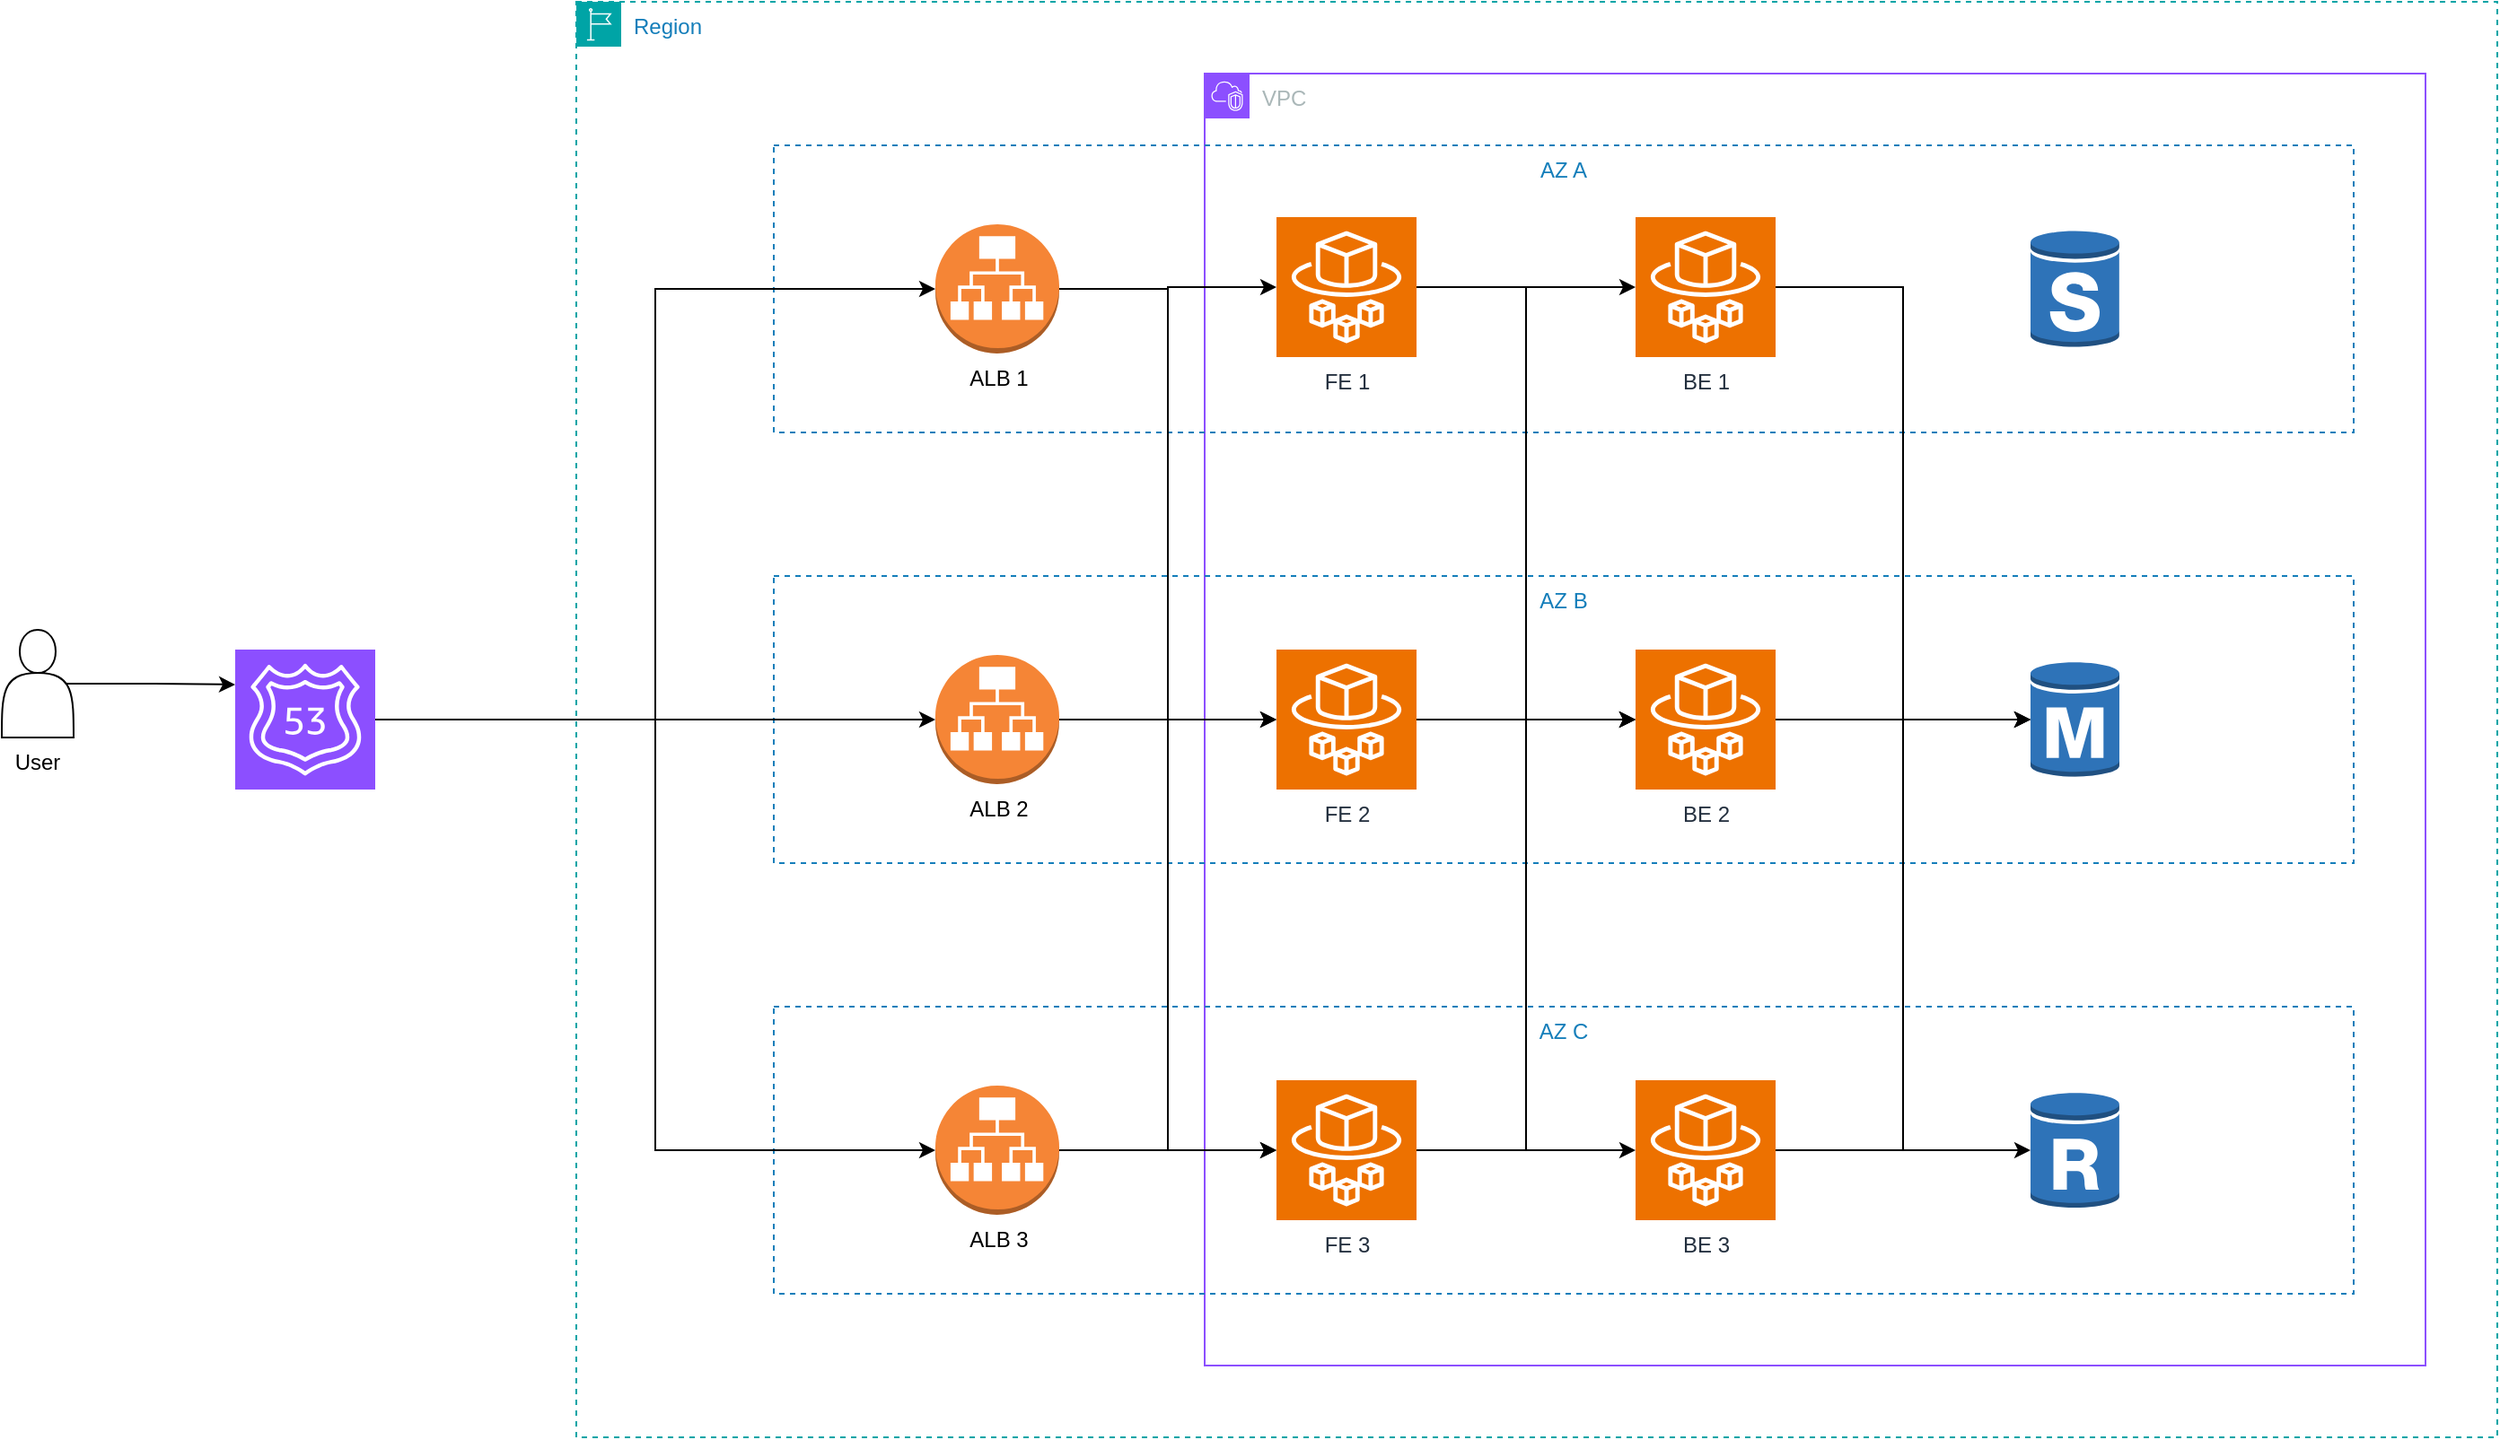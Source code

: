 <mxfile version="26.2.14">
  <diagram id="Ht1M8jgEwFfnCIfOTk4-" name="Page-1">
    <mxGraphModel dx="1566" dy="1008" grid="1" gridSize="10" guides="1" tooltips="1" connect="1" arrows="1" fold="1" page="1" pageScale="1" pageWidth="1169" pageHeight="827" math="0" shadow="0">
      <root>
        <mxCell id="0" />
        <mxCell id="1" parent="0" />
        <mxCell id="lAUZnwLg1dEyD_h4AX2I-5" value="Region" style="points=[[0,0],[0.25,0],[0.5,0],[0.75,0],[1,0],[1,0.25],[1,0.5],[1,0.75],[1,1],[0.75,1],[0.5,1],[0.25,1],[0,1],[0,0.75],[0,0.5],[0,0.25]];outlineConnect=0;gradientColor=none;html=1;whiteSpace=wrap;fontSize=12;fontStyle=0;container=1;pointerEvents=0;collapsible=0;recursiveResize=0;shape=mxgraph.aws4.group;grIcon=mxgraph.aws4.group_region;strokeColor=#00A4A6;fillColor=none;verticalAlign=top;align=left;spacingLeft=30;fontColor=#147EBA;dashed=1;" vertex="1" parent="1">
          <mxGeometry x="410" y="40" width="1070" height="800" as="geometry" />
        </mxCell>
        <mxCell id="lAUZnwLg1dEyD_h4AX2I-1" value="VPC" style="points=[[0,0],[0.25,0],[0.5,0],[0.75,0],[1,0],[1,0.25],[1,0.5],[1,0.75],[1,1],[0.75,1],[0.5,1],[0.25,1],[0,1],[0,0.75],[0,0.5],[0,0.25]];outlineConnect=0;gradientColor=none;html=1;whiteSpace=wrap;fontSize=12;fontStyle=0;container=1;pointerEvents=0;collapsible=0;recursiveResize=0;shape=mxgraph.aws4.group;grIcon=mxgraph.aws4.group_vpc2;strokeColor=#8C4FFF;fillColor=none;verticalAlign=top;align=left;spacingLeft=30;fontColor=#AAB7B8;dashed=0;" vertex="1" parent="lAUZnwLg1dEyD_h4AX2I-5">
          <mxGeometry x="350" y="40" width="680" height="720" as="geometry" />
        </mxCell>
        <mxCell id="lAUZnwLg1dEyD_h4AX2I-12" value="AZ B" style="fillColor=none;strokeColor=#147EBA;dashed=1;verticalAlign=top;fontStyle=0;fontColor=#147EBA;whiteSpace=wrap;html=1;" vertex="1" parent="lAUZnwLg1dEyD_h4AX2I-1">
          <mxGeometry x="-240" y="280" width="880" height="160" as="geometry" />
        </mxCell>
        <mxCell id="lAUZnwLg1dEyD_h4AX2I-47" style="edgeStyle=orthogonalEdgeStyle;rounded=0;orthogonalLoop=1;jettySize=auto;html=1;exitX=1;exitY=0.5;exitDx=0;exitDy=0;exitPerimeter=0;" edge="1" parent="lAUZnwLg1dEyD_h4AX2I-1" source="lAUZnwLg1dEyD_h4AX2I-13" target="lAUZnwLg1dEyD_h4AX2I-14">
          <mxGeometry relative="1" as="geometry" />
        </mxCell>
        <mxCell id="lAUZnwLg1dEyD_h4AX2I-13" value="FE 2" style="sketch=0;points=[[0,0,0],[0.25,0,0],[0.5,0,0],[0.75,0,0],[1,0,0],[0,1,0],[0.25,1,0],[0.5,1,0],[0.75,1,0],[1,1,0],[0,0.25,0],[0,0.5,0],[0,0.75,0],[1,0.25,0],[1,0.5,0],[1,0.75,0]];outlineConnect=0;fontColor=#232F3E;fillColor=#ED7100;strokeColor=#ffffff;dashed=0;verticalLabelPosition=bottom;verticalAlign=top;align=center;html=1;fontSize=12;fontStyle=0;aspect=fixed;shape=mxgraph.aws4.resourceIcon;resIcon=mxgraph.aws4.fargate;" vertex="1" parent="lAUZnwLg1dEyD_h4AX2I-1">
          <mxGeometry x="40" y="321" width="78" height="78" as="geometry" />
        </mxCell>
        <mxCell id="lAUZnwLg1dEyD_h4AX2I-14" value="BE 2" style="sketch=0;points=[[0,0,0],[0.25,0,0],[0.5,0,0],[0.75,0,0],[1,0,0],[0,1,0],[0.25,1,0],[0.5,1,0],[0.75,1,0],[1,1,0],[0,0.25,0],[0,0.5,0],[0,0.75,0],[1,0.25,0],[1,0.5,0],[1,0.75,0]];outlineConnect=0;fontColor=#232F3E;fillColor=#ED7100;strokeColor=#ffffff;dashed=0;verticalLabelPosition=bottom;verticalAlign=top;align=center;html=1;fontSize=12;fontStyle=0;aspect=fixed;shape=mxgraph.aws4.resourceIcon;resIcon=mxgraph.aws4.fargate;" vertex="1" parent="lAUZnwLg1dEyD_h4AX2I-1">
          <mxGeometry x="240" y="321" width="78" height="78" as="geometry" />
        </mxCell>
        <mxCell id="lAUZnwLg1dEyD_h4AX2I-17" value="AZ C" style="fillColor=none;strokeColor=#147EBA;dashed=1;verticalAlign=top;fontStyle=0;fontColor=#147EBA;whiteSpace=wrap;html=1;" vertex="1" parent="lAUZnwLg1dEyD_h4AX2I-1">
          <mxGeometry x="-240" y="520" width="880" height="160" as="geometry" />
        </mxCell>
        <mxCell id="lAUZnwLg1dEyD_h4AX2I-48" style="edgeStyle=orthogonalEdgeStyle;rounded=0;orthogonalLoop=1;jettySize=auto;html=1;exitX=1;exitY=0.5;exitDx=0;exitDy=0;exitPerimeter=0;" edge="1" parent="lAUZnwLg1dEyD_h4AX2I-1" source="lAUZnwLg1dEyD_h4AX2I-18" target="lAUZnwLg1dEyD_h4AX2I-19">
          <mxGeometry relative="1" as="geometry" />
        </mxCell>
        <mxCell id="lAUZnwLg1dEyD_h4AX2I-51" style="edgeStyle=orthogonalEdgeStyle;rounded=0;orthogonalLoop=1;jettySize=auto;html=1;exitX=1;exitY=0.5;exitDx=0;exitDy=0;exitPerimeter=0;entryX=0;entryY=0.5;entryDx=0;entryDy=0;entryPerimeter=0;" edge="1" parent="lAUZnwLg1dEyD_h4AX2I-1" source="lAUZnwLg1dEyD_h4AX2I-18" target="lAUZnwLg1dEyD_h4AX2I-14">
          <mxGeometry relative="1" as="geometry" />
        </mxCell>
        <mxCell id="lAUZnwLg1dEyD_h4AX2I-18" value="FE 3" style="sketch=0;points=[[0,0,0],[0.25,0,0],[0.5,0,0],[0.75,0,0],[1,0,0],[0,1,0],[0.25,1,0],[0.5,1,0],[0.75,1,0],[1,1,0],[0,0.25,0],[0,0.5,0],[0,0.75,0],[1,0.25,0],[1,0.5,0],[1,0.75,0]];outlineConnect=0;fontColor=#232F3E;fillColor=#ED7100;strokeColor=#ffffff;dashed=0;verticalLabelPosition=bottom;verticalAlign=top;align=center;html=1;fontSize=12;fontStyle=0;aspect=fixed;shape=mxgraph.aws4.resourceIcon;resIcon=mxgraph.aws4.fargate;" vertex="1" parent="lAUZnwLg1dEyD_h4AX2I-1">
          <mxGeometry x="40" y="561" width="78" height="78" as="geometry" />
        </mxCell>
        <mxCell id="lAUZnwLg1dEyD_h4AX2I-19" value="BE 3" style="sketch=0;points=[[0,0,0],[0.25,0,0],[0.5,0,0],[0.75,0,0],[1,0,0],[0,1,0],[0.25,1,0],[0.5,1,0],[0.75,1,0],[1,1,0],[0,0.25,0],[0,0.5,0],[0,0.75,0],[1,0.25,0],[1,0.5,0],[1,0.75,0]];outlineConnect=0;fontColor=#232F3E;fillColor=#ED7100;strokeColor=#ffffff;dashed=0;verticalLabelPosition=bottom;verticalAlign=top;align=center;html=1;fontSize=12;fontStyle=0;aspect=fixed;shape=mxgraph.aws4.resourceIcon;resIcon=mxgraph.aws4.fargate;" vertex="1" parent="lAUZnwLg1dEyD_h4AX2I-1">
          <mxGeometry x="240" y="561" width="78" height="78" as="geometry" />
        </mxCell>
        <mxCell id="lAUZnwLg1dEyD_h4AX2I-6" value="AZ A" style="fillColor=none;strokeColor=#147EBA;dashed=1;verticalAlign=top;fontStyle=0;fontColor=#147EBA;whiteSpace=wrap;html=1;" vertex="1" parent="lAUZnwLg1dEyD_h4AX2I-1">
          <mxGeometry x="-240" y="40" width="880" height="160" as="geometry" />
        </mxCell>
        <mxCell id="lAUZnwLg1dEyD_h4AX2I-46" style="edgeStyle=orthogonalEdgeStyle;rounded=0;orthogonalLoop=1;jettySize=auto;html=1;exitX=1;exitY=0.5;exitDx=0;exitDy=0;exitPerimeter=0;" edge="1" parent="lAUZnwLg1dEyD_h4AX2I-1" source="lAUZnwLg1dEyD_h4AX2I-7" target="lAUZnwLg1dEyD_h4AX2I-8">
          <mxGeometry relative="1" as="geometry" />
        </mxCell>
        <mxCell id="lAUZnwLg1dEyD_h4AX2I-7" value="FE&amp;nbsp;&lt;span style=&quot;background-color: transparent; color: light-dark(rgb(35, 47, 62), rgb(189, 199, 212));&quot;&gt;1&lt;/span&gt;" style="sketch=0;points=[[0,0,0],[0.25,0,0],[0.5,0,0],[0.75,0,0],[1,0,0],[0,1,0],[0.25,1,0],[0.5,1,0],[0.75,1,0],[1,1,0],[0,0.25,0],[0,0.5,0],[0,0.75,0],[1,0.25,0],[1,0.5,0],[1,0.75,0]];outlineConnect=0;fontColor=#232F3E;fillColor=#ED7100;strokeColor=#ffffff;dashed=0;verticalLabelPosition=bottom;verticalAlign=top;align=center;html=1;fontSize=12;fontStyle=0;aspect=fixed;shape=mxgraph.aws4.resourceIcon;resIcon=mxgraph.aws4.fargate;" vertex="1" parent="lAUZnwLg1dEyD_h4AX2I-1">
          <mxGeometry x="40" y="80" width="78" height="78" as="geometry" />
        </mxCell>
        <mxCell id="lAUZnwLg1dEyD_h4AX2I-8" value="BE 1" style="sketch=0;points=[[0,0,0],[0.25,0,0],[0.5,0,0],[0.75,0,0],[1,0,0],[0,1,0],[0.25,1,0],[0.5,1,0],[0.75,1,0],[1,1,0],[0,0.25,0],[0,0.5,0],[0,0.75,0],[1,0.25,0],[1,0.5,0],[1,0.75,0]];outlineConnect=0;fontColor=#232F3E;fillColor=#ED7100;strokeColor=#ffffff;dashed=0;verticalLabelPosition=bottom;verticalAlign=top;align=center;html=1;fontSize=12;fontStyle=0;aspect=fixed;shape=mxgraph.aws4.resourceIcon;resIcon=mxgraph.aws4.fargate;" vertex="1" parent="lAUZnwLg1dEyD_h4AX2I-1">
          <mxGeometry x="240" y="80" width="78" height="78" as="geometry" />
        </mxCell>
        <mxCell id="lAUZnwLg1dEyD_h4AX2I-11" value="" style="outlineConnect=0;dashed=0;verticalLabelPosition=bottom;verticalAlign=top;align=center;html=1;shape=mxgraph.aws3.rds_db_instance;fillColor=#2E73B8;gradientColor=none;" vertex="1" parent="lAUZnwLg1dEyD_h4AX2I-1">
          <mxGeometry x="460" y="327" width="49.5" height="66" as="geometry" />
        </mxCell>
        <mxCell id="lAUZnwLg1dEyD_h4AX2I-22" value="" style="outlineConnect=0;dashed=0;verticalLabelPosition=bottom;verticalAlign=top;align=center;html=1;shape=mxgraph.aws3.rds_db_instance_standby_multi_az;fillColor=#2E73B8;gradientColor=none;" vertex="1" parent="lAUZnwLg1dEyD_h4AX2I-1">
          <mxGeometry x="460" y="87" width="49.5" height="66" as="geometry" />
        </mxCell>
        <mxCell id="lAUZnwLg1dEyD_h4AX2I-27" value="" style="outlineConnect=0;dashed=0;verticalLabelPosition=bottom;verticalAlign=top;align=center;html=1;shape=mxgraph.aws3.rds_db_instance_read_replica;fillColor=#2E73B8;gradientColor=none;" vertex="1" parent="lAUZnwLg1dEyD_h4AX2I-1">
          <mxGeometry x="460" y="567" width="49.5" height="66" as="geometry" />
        </mxCell>
        <mxCell id="lAUZnwLg1dEyD_h4AX2I-50" style="edgeStyle=orthogonalEdgeStyle;rounded=0;orthogonalLoop=1;jettySize=auto;html=1;exitX=1;exitY=0.5;exitDx=0;exitDy=0;exitPerimeter=0;entryX=0;entryY=0.5;entryDx=0;entryDy=0;entryPerimeter=0;" edge="1" parent="lAUZnwLg1dEyD_h4AX2I-1" source="lAUZnwLg1dEyD_h4AX2I-7" target="lAUZnwLg1dEyD_h4AX2I-14">
          <mxGeometry relative="1" as="geometry" />
        </mxCell>
        <mxCell id="lAUZnwLg1dEyD_h4AX2I-53" style="edgeStyle=orthogonalEdgeStyle;rounded=0;orthogonalLoop=1;jettySize=auto;html=1;exitX=1;exitY=0.5;exitDx=0;exitDy=0;exitPerimeter=0;entryX=0;entryY=0.5;entryDx=0;entryDy=0;entryPerimeter=0;" edge="1" parent="lAUZnwLg1dEyD_h4AX2I-1" source="lAUZnwLg1dEyD_h4AX2I-14" target="lAUZnwLg1dEyD_h4AX2I-11">
          <mxGeometry relative="1" as="geometry" />
        </mxCell>
        <mxCell id="lAUZnwLg1dEyD_h4AX2I-55" style="edgeStyle=orthogonalEdgeStyle;rounded=0;orthogonalLoop=1;jettySize=auto;html=1;exitX=1;exitY=0.5;exitDx=0;exitDy=0;exitPerimeter=0;entryX=0;entryY=0.5;entryDx=0;entryDy=0;entryPerimeter=0;" edge="1" parent="lAUZnwLg1dEyD_h4AX2I-1" source="lAUZnwLg1dEyD_h4AX2I-8" target="lAUZnwLg1dEyD_h4AX2I-11">
          <mxGeometry relative="1" as="geometry" />
        </mxCell>
        <mxCell id="lAUZnwLg1dEyD_h4AX2I-56" style="edgeStyle=orthogonalEdgeStyle;rounded=0;orthogonalLoop=1;jettySize=auto;html=1;exitX=1;exitY=0.5;exitDx=0;exitDy=0;exitPerimeter=0;entryX=0;entryY=0.5;entryDx=0;entryDy=0;entryPerimeter=0;" edge="1" parent="lAUZnwLg1dEyD_h4AX2I-1" source="lAUZnwLg1dEyD_h4AX2I-19" target="lAUZnwLg1dEyD_h4AX2I-11">
          <mxGeometry relative="1" as="geometry" />
        </mxCell>
        <mxCell id="lAUZnwLg1dEyD_h4AX2I-58" style="edgeStyle=orthogonalEdgeStyle;rounded=0;orthogonalLoop=1;jettySize=auto;html=1;exitX=1;exitY=0.5;exitDx=0;exitDy=0;exitPerimeter=0;entryX=0;entryY=0.5;entryDx=0;entryDy=0;entryPerimeter=0;" edge="1" parent="lAUZnwLg1dEyD_h4AX2I-1" source="lAUZnwLg1dEyD_h4AX2I-19" target="lAUZnwLg1dEyD_h4AX2I-27">
          <mxGeometry relative="1" as="geometry" />
        </mxCell>
        <mxCell id="lAUZnwLg1dEyD_h4AX2I-24" value="User" style="shape=actor;whiteSpace=wrap;html=1;labelPosition=center;verticalLabelPosition=bottom;align=center;verticalAlign=top;" vertex="1" parent="1">
          <mxGeometry x="90" y="390" width="40" height="60" as="geometry" />
        </mxCell>
        <mxCell id="lAUZnwLg1dEyD_h4AX2I-34" style="edgeStyle=orthogonalEdgeStyle;rounded=0;orthogonalLoop=1;jettySize=auto;html=1;exitX=1;exitY=0.5;exitDx=0;exitDy=0;exitPerimeter=0;" edge="1" parent="1" source="lAUZnwLg1dEyD_h4AX2I-25" target="lAUZnwLg1dEyD_h4AX2I-15">
          <mxGeometry relative="1" as="geometry" />
        </mxCell>
        <mxCell id="lAUZnwLg1dEyD_h4AX2I-25" value="" style="sketch=0;points=[[0,0,0],[0.25,0,0],[0.5,0,0],[0.75,0,0],[1,0,0],[0,1,0],[0.25,1,0],[0.5,1,0],[0.75,1,0],[1,1,0],[0,0.25,0],[0,0.5,0],[0,0.75,0],[1,0.25,0],[1,0.5,0],[1,0.75,0]];outlineConnect=0;fontColor=#232F3E;fillColor=#8C4FFF;strokeColor=#ffffff;dashed=0;verticalLabelPosition=bottom;verticalAlign=top;align=center;html=1;fontSize=12;fontStyle=0;aspect=fixed;shape=mxgraph.aws4.resourceIcon;resIcon=mxgraph.aws4.route_53;" vertex="1" parent="1">
          <mxGeometry x="220" y="401" width="78" height="78" as="geometry" />
        </mxCell>
        <mxCell id="lAUZnwLg1dEyD_h4AX2I-33" style="edgeStyle=orthogonalEdgeStyle;rounded=0;orthogonalLoop=1;jettySize=auto;html=1;exitX=1;exitY=0.5;exitDx=0;exitDy=0;exitPerimeter=0;entryX=0;entryY=0.5;entryDx=0;entryDy=0;entryPerimeter=0;" edge="1" parent="1" source="lAUZnwLg1dEyD_h4AX2I-25" target="lAUZnwLg1dEyD_h4AX2I-9">
          <mxGeometry relative="1" as="geometry" />
        </mxCell>
        <mxCell id="lAUZnwLg1dEyD_h4AX2I-35" style="edgeStyle=orthogonalEdgeStyle;rounded=0;orthogonalLoop=1;jettySize=auto;html=1;exitX=0.9;exitY=0.5;exitDx=0;exitDy=0;exitPerimeter=0;entryX=0;entryY=0.25;entryDx=0;entryDy=0;entryPerimeter=0;" edge="1" parent="1" source="lAUZnwLg1dEyD_h4AX2I-24" target="lAUZnwLg1dEyD_h4AX2I-25">
          <mxGeometry relative="1" as="geometry" />
        </mxCell>
        <mxCell id="lAUZnwLg1dEyD_h4AX2I-20" value="ALB 3" style="outlineConnect=0;dashed=0;verticalLabelPosition=bottom;verticalAlign=top;align=center;html=1;shape=mxgraph.aws3.application_load_balancer;fillColor=#F58536;gradientColor=none;" vertex="1" parent="1">
          <mxGeometry x="610" y="644" width="69" height="72" as="geometry" />
        </mxCell>
        <mxCell id="lAUZnwLg1dEyD_h4AX2I-9" value="ALB 1" style="outlineConnect=0;dashed=0;verticalLabelPosition=bottom;verticalAlign=top;align=center;html=1;shape=mxgraph.aws3.application_load_balancer;fillColor=#F58536;gradientColor=none;" vertex="1" parent="1">
          <mxGeometry x="610" y="164" width="69" height="72" as="geometry" />
        </mxCell>
        <mxCell id="lAUZnwLg1dEyD_h4AX2I-43" style="edgeStyle=orthogonalEdgeStyle;rounded=0;orthogonalLoop=1;jettySize=auto;html=1;exitX=1;exitY=0.5;exitDx=0;exitDy=0;exitPerimeter=0;entryX=0;entryY=0.5;entryDx=0;entryDy=0;entryPerimeter=0;" edge="1" parent="1" source="lAUZnwLg1dEyD_h4AX2I-15" target="lAUZnwLg1dEyD_h4AX2I-13">
          <mxGeometry relative="1" as="geometry">
            <mxPoint x="740" y="439.909" as="targetPoint" />
          </mxGeometry>
        </mxCell>
        <mxCell id="lAUZnwLg1dEyD_h4AX2I-15" value="ALB 2" style="outlineConnect=0;dashed=0;verticalLabelPosition=bottom;verticalAlign=top;align=center;html=1;shape=mxgraph.aws3.application_load_balancer;fillColor=#F58536;gradientColor=none;" vertex="1" parent="1">
          <mxGeometry x="610" y="404" width="69" height="72" as="geometry" />
        </mxCell>
        <mxCell id="lAUZnwLg1dEyD_h4AX2I-37" style="edgeStyle=orthogonalEdgeStyle;rounded=0;orthogonalLoop=1;jettySize=auto;html=1;exitX=1;exitY=0.5;exitDx=0;exitDy=0;exitPerimeter=0;entryX=0;entryY=0.5;entryDx=0;entryDy=0;entryPerimeter=0;" edge="1" parent="1" source="lAUZnwLg1dEyD_h4AX2I-25" target="lAUZnwLg1dEyD_h4AX2I-20">
          <mxGeometry relative="1" as="geometry" />
        </mxCell>
        <mxCell id="lAUZnwLg1dEyD_h4AX2I-40" style="edgeStyle=orthogonalEdgeStyle;rounded=0;orthogonalLoop=1;jettySize=auto;html=1;exitX=1;exitY=0.5;exitDx=0;exitDy=0;exitPerimeter=0;entryX=0;entryY=0.5;entryDx=0;entryDy=0;entryPerimeter=0;" edge="1" parent="1" source="lAUZnwLg1dEyD_h4AX2I-9" target="lAUZnwLg1dEyD_h4AX2I-7">
          <mxGeometry relative="1" as="geometry" />
        </mxCell>
        <mxCell id="lAUZnwLg1dEyD_h4AX2I-41" style="edgeStyle=orthogonalEdgeStyle;rounded=0;orthogonalLoop=1;jettySize=auto;html=1;exitX=1;exitY=0.5;exitDx=0;exitDy=0;exitPerimeter=0;entryX=0;entryY=0.5;entryDx=0;entryDy=0;entryPerimeter=0;" edge="1" parent="1" source="lAUZnwLg1dEyD_h4AX2I-9" target="lAUZnwLg1dEyD_h4AX2I-13">
          <mxGeometry relative="1" as="geometry" />
        </mxCell>
        <mxCell id="lAUZnwLg1dEyD_h4AX2I-42" style="edgeStyle=orthogonalEdgeStyle;rounded=0;orthogonalLoop=1;jettySize=auto;html=1;exitX=1;exitY=0.5;exitDx=0;exitDy=0;exitPerimeter=0;entryX=0;entryY=0.5;entryDx=0;entryDy=0;entryPerimeter=0;" edge="1" parent="1" source="lAUZnwLg1dEyD_h4AX2I-9" target="lAUZnwLg1dEyD_h4AX2I-18">
          <mxGeometry relative="1" as="geometry" />
        </mxCell>
        <mxCell id="lAUZnwLg1dEyD_h4AX2I-45" style="edgeStyle=orthogonalEdgeStyle;rounded=0;orthogonalLoop=1;jettySize=auto;html=1;exitX=1;exitY=0.5;exitDx=0;exitDy=0;exitPerimeter=0;entryX=0;entryY=0.5;entryDx=0;entryDy=0;entryPerimeter=0;" edge="1" parent="1" source="lAUZnwLg1dEyD_h4AX2I-20" target="lAUZnwLg1dEyD_h4AX2I-18">
          <mxGeometry relative="1" as="geometry" />
        </mxCell>
      </root>
    </mxGraphModel>
  </diagram>
</mxfile>
